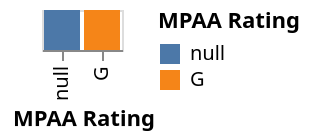 {
  "$schema": "https://vega.github.io/schema/vega/v6.json",
  "background": "white",
  "padding": 5,
  "height": 20,
  "style": "cell",
  "data": [
    {
      "name": "source_0",
      "values": [{"MPAA Rating": "G"}, {"MPAA Rating": null}]
    }
  ],
  "signals": [
    {"name": "x_step", "value": 20},
    {
      "name": "width",
      "update": "bandspace(domain('x').length, 0.1, 0.05) * x_step"
    }
  ],
  "marks": [
    {
      "name": "marks",
      "type": "rect",
      "style": ["bar"],
      "from": {"data": "source_0"},
      "encode": {
        "update": {
          "fill": {"scale": "color", "field": "MPAA Rating"},
          "ariaRoleDescription": {"value": "bar"},
          "description": {
            "signal": "\"MPAA Rating: \" + (isValid(datum[\"MPAA Rating\"]) ? datum[\"MPAA Rating\"] : \"\"+datum[\"MPAA Rating\"])"
          },
          "x": {"scale": "x", "field": "MPAA Rating"},
          "width": {"signal": "max(0.25, bandwidth('x'))"},
          "y": {"value": 0},
          "y2": {"field": {"group": "height"}}
        }
      }
    }
  ],
  "scales": [
    {
      "name": "x",
      "type": "band",
      "domain": {"data": "source_0", "field": "MPAA Rating", "sort": true},
      "range": {"step": {"signal": "x_step"}},
      "paddingInner": 0.1,
      "paddingOuter": 0.05
    },
    {
      "name": "color",
      "type": "ordinal",
      "domain": [null, "G"],
      "range": "category"
    }
  ],
  "axes": [
    {
      "scale": "x",
      "orient": "bottom",
      "grid": false,
      "title": "MPAA Rating",
      "labelAlign": "right",
      "labelAngle": 270,
      "labelBaseline": "middle",
      "zindex": 0
    }
  ],
  "legends": [{"fill": "color", "symbolType": "square", "title": "MPAA Rating"}]
}
